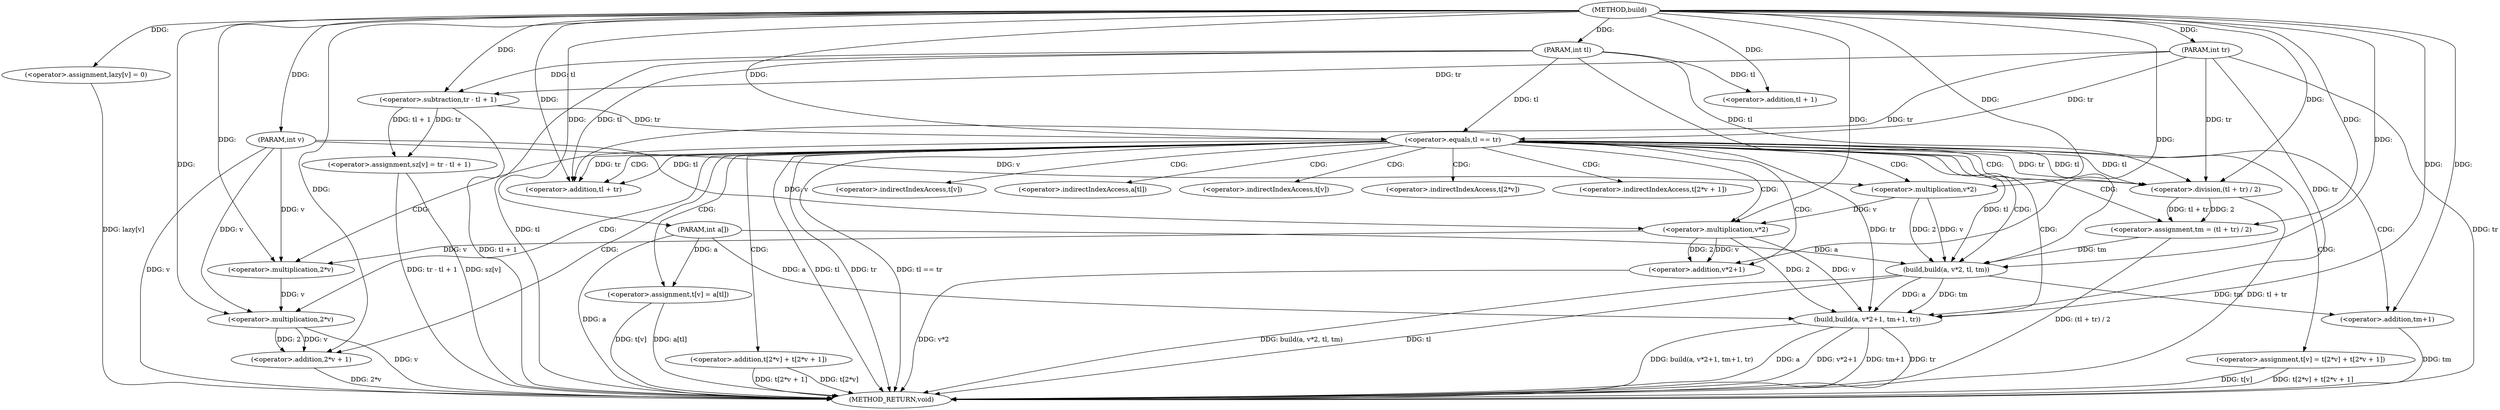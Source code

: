 digraph "build" {  
"1000172" [label = "(METHOD,build)" ]
"1000249" [label = "(METHOD_RETURN,void)" ]
"1000173" [label = "(PARAM,int a[])" ]
"1000174" [label = "(PARAM,int v)" ]
"1000175" [label = "(PARAM,int tl)" ]
"1000176" [label = "(PARAM,int tr)" ]
"1000178" [label = "(<operator>.assignment,sz[v] = tr - tl + 1)" ]
"1000187" [label = "(<operator>.assignment,lazy[v] = 0)" ]
"1000193" [label = "(<operator>.equals,tl == tr)" ]
"1000182" [label = "(<operator>.subtraction,tr - tl + 1)" ]
"1000197" [label = "(<operator>.assignment,t[v] = a[tl])" ]
"1000184" [label = "(<operator>.addition,tl + 1)" ]
"1000207" [label = "(<operator>.assignment,tm = (tl + tr) / 2)" ]
"1000214" [label = "(build,build(a, v*2, tl, tm))" ]
"1000221" [label = "(build,build(a, v*2+1, tm+1, tr))" ]
"1000232" [label = "(<operator>.assignment,t[v] = t[2*v] + t[2*v + 1])" ]
"1000209" [label = "(<operator>.division,(tl + tr) / 2)" ]
"1000216" [label = "(<operator>.multiplication,v*2)" ]
"1000223" [label = "(<operator>.addition,v*2+1)" ]
"1000228" [label = "(<operator>.addition,tm+1)" ]
"1000236" [label = "(<operator>.addition,t[2*v] + t[2*v + 1])" ]
"1000210" [label = "(<operator>.addition,tl + tr)" ]
"1000224" [label = "(<operator>.multiplication,v*2)" ]
"1000239" [label = "(<operator>.multiplication,2*v)" ]
"1000244" [label = "(<operator>.addition,2*v + 1)" ]
"1000245" [label = "(<operator>.multiplication,2*v)" ]
"1000198" [label = "(<operator>.indirectIndexAccess,t[v])" ]
"1000201" [label = "(<operator>.indirectIndexAccess,a[tl])" ]
"1000233" [label = "(<operator>.indirectIndexAccess,t[v])" ]
"1000237" [label = "(<operator>.indirectIndexAccess,t[2*v])" ]
"1000242" [label = "(<operator>.indirectIndexAccess,t[2*v + 1])" ]
  "1000173" -> "1000249"  [ label = "DDG: a"] 
  "1000174" -> "1000249"  [ label = "DDG: v"] 
  "1000175" -> "1000249"  [ label = "DDG: tl"] 
  "1000176" -> "1000249"  [ label = "DDG: tr"] 
  "1000178" -> "1000249"  [ label = "DDG: sz[v]"] 
  "1000182" -> "1000249"  [ label = "DDG: tl + 1"] 
  "1000178" -> "1000249"  [ label = "DDG: tr - tl + 1"] 
  "1000187" -> "1000249"  [ label = "DDG: lazy[v]"] 
  "1000193" -> "1000249"  [ label = "DDG: tl"] 
  "1000193" -> "1000249"  [ label = "DDG: tr"] 
  "1000193" -> "1000249"  [ label = "DDG: tl == tr"] 
  "1000209" -> "1000249"  [ label = "DDG: tl + tr"] 
  "1000207" -> "1000249"  [ label = "DDG: (tl + tr) / 2"] 
  "1000214" -> "1000249"  [ label = "DDG: tl"] 
  "1000214" -> "1000249"  [ label = "DDG: build(a, v*2, tl, tm)"] 
  "1000221" -> "1000249"  [ label = "DDG: a"] 
  "1000223" -> "1000249"  [ label = "DDG: v*2"] 
  "1000221" -> "1000249"  [ label = "DDG: v*2+1"] 
  "1000228" -> "1000249"  [ label = "DDG: tm"] 
  "1000221" -> "1000249"  [ label = "DDG: tm+1"] 
  "1000221" -> "1000249"  [ label = "DDG: tr"] 
  "1000221" -> "1000249"  [ label = "DDG: build(a, v*2+1, tm+1, tr)"] 
  "1000232" -> "1000249"  [ label = "DDG: t[v]"] 
  "1000236" -> "1000249"  [ label = "DDG: t[2*v]"] 
  "1000245" -> "1000249"  [ label = "DDG: v"] 
  "1000244" -> "1000249"  [ label = "DDG: 2*v"] 
  "1000236" -> "1000249"  [ label = "DDG: t[2*v + 1]"] 
  "1000232" -> "1000249"  [ label = "DDG: t[2*v] + t[2*v + 1]"] 
  "1000197" -> "1000249"  [ label = "DDG: t[v]"] 
  "1000197" -> "1000249"  [ label = "DDG: a[tl]"] 
  "1000172" -> "1000173"  [ label = "DDG: "] 
  "1000172" -> "1000174"  [ label = "DDG: "] 
  "1000172" -> "1000175"  [ label = "DDG: "] 
  "1000172" -> "1000176"  [ label = "DDG: "] 
  "1000182" -> "1000178"  [ label = "DDG: tr"] 
  "1000182" -> "1000178"  [ label = "DDG: tl + 1"] 
  "1000172" -> "1000187"  [ label = "DDG: "] 
  "1000176" -> "1000182"  [ label = "DDG: tr"] 
  "1000172" -> "1000182"  [ label = "DDG: "] 
  "1000175" -> "1000182"  [ label = "DDG: tl"] 
  "1000175" -> "1000193"  [ label = "DDG: tl"] 
  "1000172" -> "1000193"  [ label = "DDG: "] 
  "1000182" -> "1000193"  [ label = "DDG: tr"] 
  "1000176" -> "1000193"  [ label = "DDG: tr"] 
  "1000173" -> "1000197"  [ label = "DDG: a"] 
  "1000175" -> "1000184"  [ label = "DDG: tl"] 
  "1000172" -> "1000184"  [ label = "DDG: "] 
  "1000209" -> "1000207"  [ label = "DDG: tl + tr"] 
  "1000209" -> "1000207"  [ label = "DDG: 2"] 
  "1000172" -> "1000207"  [ label = "DDG: "] 
  "1000173" -> "1000214"  [ label = "DDG: a"] 
  "1000172" -> "1000214"  [ label = "DDG: "] 
  "1000216" -> "1000214"  [ label = "DDG: 2"] 
  "1000216" -> "1000214"  [ label = "DDG: v"] 
  "1000207" -> "1000214"  [ label = "DDG: tm"] 
  "1000175" -> "1000214"  [ label = "DDG: tl"] 
  "1000193" -> "1000214"  [ label = "DDG: tl"] 
  "1000214" -> "1000221"  [ label = "DDG: a"] 
  "1000173" -> "1000221"  [ label = "DDG: a"] 
  "1000172" -> "1000221"  [ label = "DDG: "] 
  "1000224" -> "1000221"  [ label = "DDG: 2"] 
  "1000224" -> "1000221"  [ label = "DDG: v"] 
  "1000176" -> "1000221"  [ label = "DDG: tr"] 
  "1000193" -> "1000221"  [ label = "DDG: tr"] 
  "1000214" -> "1000221"  [ label = "DDG: tm"] 
  "1000193" -> "1000209"  [ label = "DDG: tr"] 
  "1000176" -> "1000209"  [ label = "DDG: tr"] 
  "1000172" -> "1000209"  [ label = "DDG: "] 
  "1000193" -> "1000209"  [ label = "DDG: tl"] 
  "1000175" -> "1000209"  [ label = "DDG: tl"] 
  "1000174" -> "1000216"  [ label = "DDG: v"] 
  "1000172" -> "1000216"  [ label = "DDG: "] 
  "1000224" -> "1000223"  [ label = "DDG: 2"] 
  "1000224" -> "1000223"  [ label = "DDG: v"] 
  "1000172" -> "1000223"  [ label = "DDG: "] 
  "1000214" -> "1000228"  [ label = "DDG: tm"] 
  "1000172" -> "1000228"  [ label = "DDG: "] 
  "1000193" -> "1000210"  [ label = "DDG: tl"] 
  "1000175" -> "1000210"  [ label = "DDG: tl"] 
  "1000172" -> "1000210"  [ label = "DDG: "] 
  "1000193" -> "1000210"  [ label = "DDG: tr"] 
  "1000176" -> "1000210"  [ label = "DDG: tr"] 
  "1000216" -> "1000224"  [ label = "DDG: v"] 
  "1000174" -> "1000224"  [ label = "DDG: v"] 
  "1000172" -> "1000224"  [ label = "DDG: "] 
  "1000172" -> "1000239"  [ label = "DDG: "] 
  "1000224" -> "1000239"  [ label = "DDG: v"] 
  "1000174" -> "1000239"  [ label = "DDG: v"] 
  "1000245" -> "1000244"  [ label = "DDG: v"] 
  "1000245" -> "1000244"  [ label = "DDG: 2"] 
  "1000172" -> "1000244"  [ label = "DDG: "] 
  "1000172" -> "1000245"  [ label = "DDG: "] 
  "1000239" -> "1000245"  [ label = "DDG: v"] 
  "1000174" -> "1000245"  [ label = "DDG: v"] 
  "1000193" -> "1000239"  [ label = "CDG: "] 
  "1000193" -> "1000221"  [ label = "CDG: "] 
  "1000193" -> "1000233"  [ label = "CDG: "] 
  "1000193" -> "1000197"  [ label = "CDG: "] 
  "1000193" -> "1000244"  [ label = "CDG: "] 
  "1000193" -> "1000216"  [ label = "CDG: "] 
  "1000193" -> "1000210"  [ label = "CDG: "] 
  "1000193" -> "1000236"  [ label = "CDG: "] 
  "1000193" -> "1000207"  [ label = "CDG: "] 
  "1000193" -> "1000242"  [ label = "CDG: "] 
  "1000193" -> "1000214"  [ label = "CDG: "] 
  "1000193" -> "1000237"  [ label = "CDG: "] 
  "1000193" -> "1000201"  [ label = "CDG: "] 
  "1000193" -> "1000224"  [ label = "CDG: "] 
  "1000193" -> "1000209"  [ label = "CDG: "] 
  "1000193" -> "1000223"  [ label = "CDG: "] 
  "1000193" -> "1000245"  [ label = "CDG: "] 
  "1000193" -> "1000198"  [ label = "CDG: "] 
  "1000193" -> "1000232"  [ label = "CDG: "] 
  "1000193" -> "1000228"  [ label = "CDG: "] 
}
